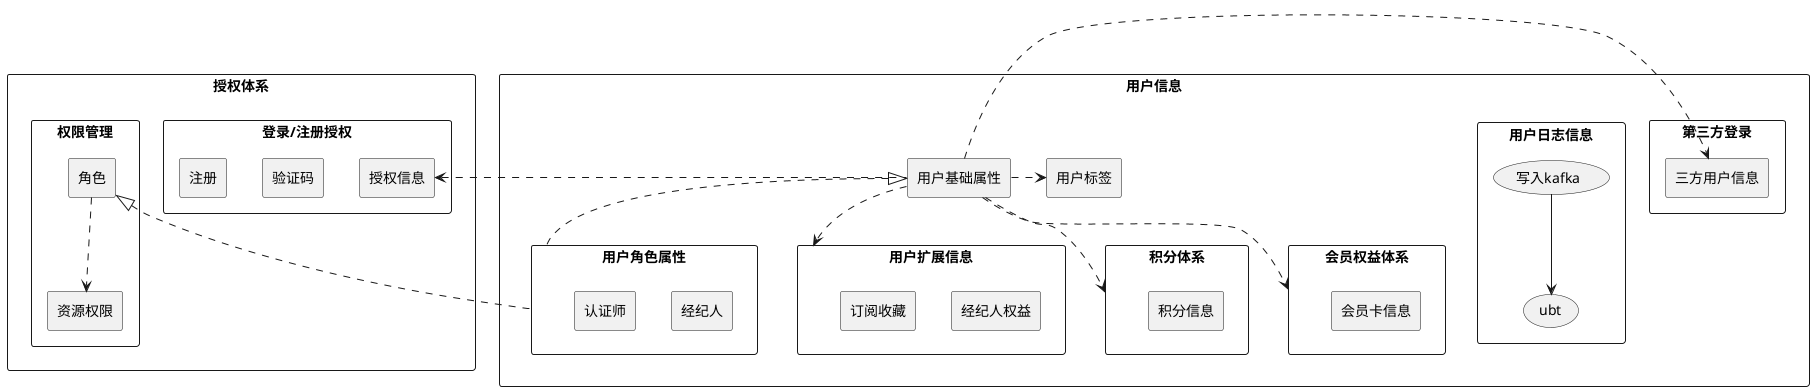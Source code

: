 @startuml


rectangle 授权体系{
rectangle 登录/注册授权{
rectangle 验证码{
}
rectangle 授权信息{
}
rectangle 注册{
}
}


rectangle 权限管理{
rectangle 角色  {
}
rectangle 资源权限{
}

角色 ..> 资源权限

}
}

rectangle 用户信息{
rectangle 用户基础属性 {
}
授权信息 <. 用户基础属性
rectangle 用户角色属性{
rectangle 经纪人{
}
rectangle 认证师{
}
}
rectangle 第三方登录 {
rectangle 三方用户信息{
}
}

用户基础属性 .> 三方用户信息 

rectangle 用户标签{
}
用户基础属性 .> 用户标签 

rectangle 用户扩展信息{
rectangle 经纪人权益{
}

rectangle 订阅收藏{
}
}
用户基础属性 ..> 用户扩展信息 

rectangle 用户日志信息{
(写入kafka)-->(ubt)
}

rectangle 积分体系{
rectangle 积分信息{
}
}
用户基础属性 ..> 积分体系 

rectangle 会员权益体系{
rectangle 会员卡信息{
}
}
用户基础属性 ..> 会员权益体系 

}

用户基础属性 <|.. 用户角色属性
角色 <|. 用户角色属性



@enduml